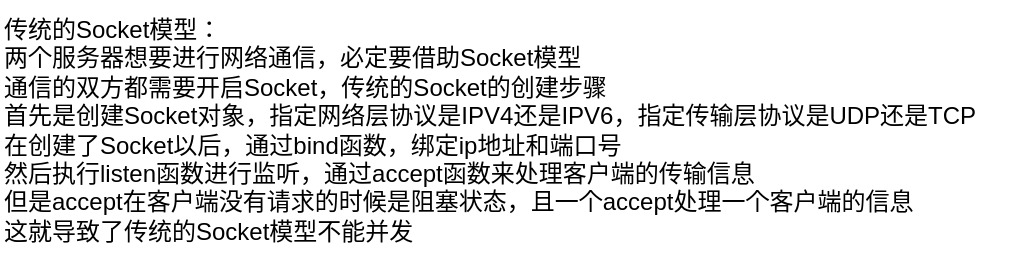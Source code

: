<mxfile version="20.8.22" type="github">
  <diagram name="第 1 页" id="E4wIWDK8ls2cxWM5GnW3">
    <mxGraphModel dx="1803" dy="983" grid="1" gridSize="10" guides="1" tooltips="1" connect="1" arrows="1" fold="1" page="1" pageScale="1" pageWidth="827" pageHeight="1169" math="0" shadow="0">
      <root>
        <mxCell id="0" />
        <mxCell id="1" parent="0" />
        <mxCell id="ZrVofOx51LjPYbL0JF4Y-2" value="传统的Socket模型：&lt;br&gt;两个服务器想要进行网络通信，必定要借助Socket模型&lt;br&gt;通信的双方都需要开启Socket，传统的Socket的创建步骤&lt;br&gt;首先是创建Socket对象，指定网络层协议是IPV4还是IPV6，指定传输层协议是UDP还是TCP&lt;br&gt;在创建了Socket以后，通过bind函数，绑定ip地址和端口号&lt;br&gt;然后执行listen函数进行监听，通过accept函数来处理客户端的传输信息&lt;br&gt;但是accept在客户端没有请求的时候是阻塞状态，且一个accept处理一个客户端的信息&lt;br&gt;这就导致了传统的Socket模型不能并发" style="text;html=1;align=left;verticalAlign=middle;resizable=0;points=[];autosize=1;strokeColor=none;fillColor=none;" vertex="1" parent="1">
          <mxGeometry x="60" y="90" width="510" height="130" as="geometry" />
        </mxCell>
      </root>
    </mxGraphModel>
  </diagram>
</mxfile>
